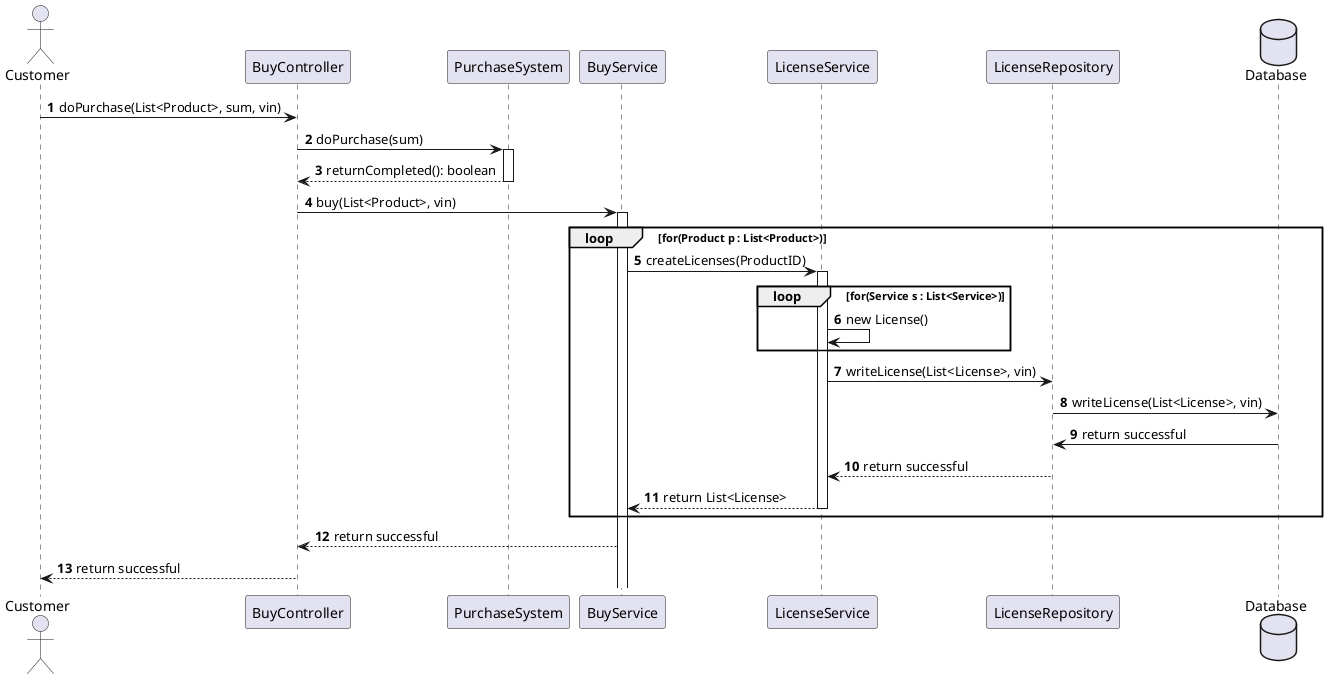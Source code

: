@startuml
'https://plantuml.com/sequence-diagram
autonumber
actor Customer as c

participant BuyController as co
participant PurchaseSystem as ps
participant BuyService as s

participant LicenseService as ls



participant LicenseRepository as lr
database Database as db

c-> co : doPurchase(List<Product>, sum, vin)
co -> ps: doPurchase(sum)
activate ps
ps-->co : returnCompleted(): boolean
deactivate ps
co-> s: buy(List<Product>, vin)
activate s
loop for(Product p : List<Product>)
    s-> ls: createLicenses(ProductID)
    activate ls
    loop for(Service s : List<Service>)
        ls -> ls : new License()
        end
        ls -> lr: writeLicense(List<License>, vin)
        lr -> db:writeLicense(List<License>, vin)
        db -> lr: return successful
        lr --> ls: return successful
        ls-->s: return List<License>
        deactivate ls
    end
s --> co: return successful
co --> c: return successful




@enduml
